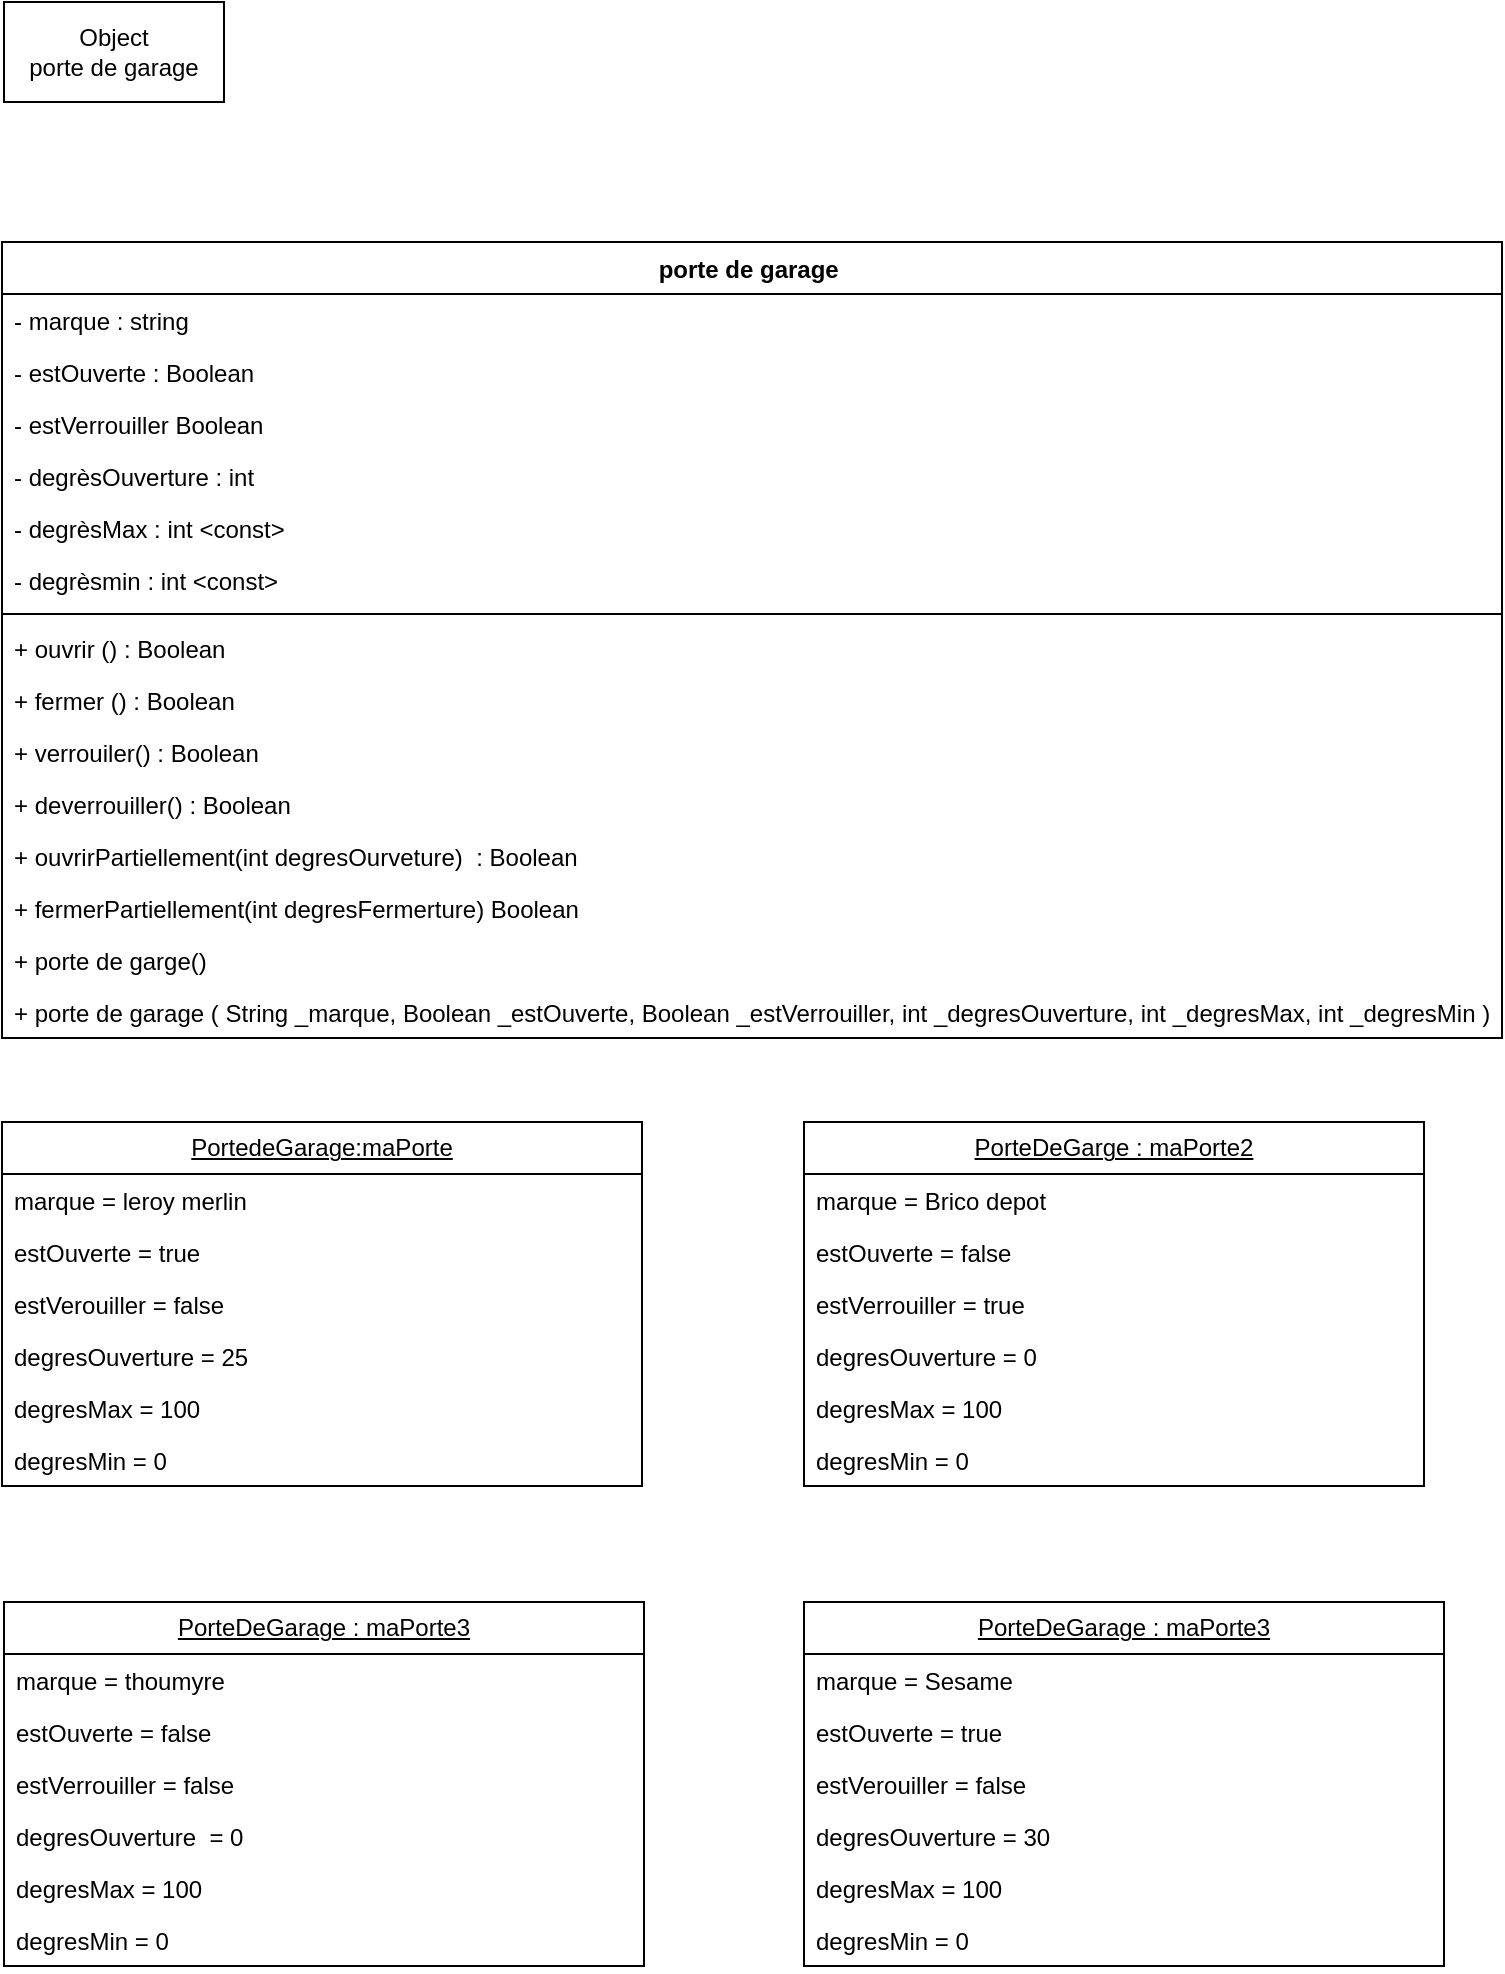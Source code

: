 <mxfile version="22.1.16" type="device">
  <diagram name="Page-1" id="oTgfKxOzE73Lbfcoc-3u">
    <mxGraphModel dx="618" dy="835" grid="1" gridSize="10" guides="1" tooltips="1" connect="1" arrows="1" fold="1" page="1" pageScale="1" pageWidth="827" pageHeight="1169" math="0" shadow="0">
      <root>
        <mxCell id="0" />
        <mxCell id="1" parent="0" />
        <mxCell id="nYvQ3l1KrjNQotqFMzTj-1" value="porte de garage&amp;nbsp;" style="swimlane;fontStyle=1;align=center;verticalAlign=top;childLayout=stackLayout;horizontal=1;startSize=26;horizontalStack=0;resizeParent=1;resizeParentMax=0;resizeLast=0;collapsible=1;marginBottom=0;whiteSpace=wrap;html=1;" vertex="1" parent="1">
          <mxGeometry x="39" y="160" width="750" height="398" as="geometry" />
        </mxCell>
        <mxCell id="nYvQ3l1KrjNQotqFMzTj-19" value="- marque : string" style="text;strokeColor=none;fillColor=none;align=left;verticalAlign=top;spacingLeft=4;spacingRight=4;overflow=hidden;rotatable=0;points=[[0,0.5],[1,0.5]];portConstraint=eastwest;whiteSpace=wrap;html=1;" vertex="1" parent="nYvQ3l1KrjNQotqFMzTj-1">
          <mxGeometry y="26" width="750" height="26" as="geometry" />
        </mxCell>
        <mxCell id="nYvQ3l1KrjNQotqFMzTj-2" value="- estOuverte : Boolean" style="text;strokeColor=none;fillColor=none;align=left;verticalAlign=top;spacingLeft=4;spacingRight=4;overflow=hidden;rotatable=0;points=[[0,0.5],[1,0.5]];portConstraint=eastwest;whiteSpace=wrap;html=1;" vertex="1" parent="nYvQ3l1KrjNQotqFMzTj-1">
          <mxGeometry y="52" width="750" height="26" as="geometry" />
        </mxCell>
        <mxCell id="nYvQ3l1KrjNQotqFMzTj-10" value="- estVerrouiller Boolean" style="text;strokeColor=none;fillColor=none;align=left;verticalAlign=top;spacingLeft=4;spacingRight=4;overflow=hidden;rotatable=0;points=[[0,0.5],[1,0.5]];portConstraint=eastwest;whiteSpace=wrap;html=1;" vertex="1" parent="nYvQ3l1KrjNQotqFMzTj-1">
          <mxGeometry y="78" width="750" height="26" as="geometry" />
        </mxCell>
        <mxCell id="nYvQ3l1KrjNQotqFMzTj-9" value="- degrèsOuverture : int" style="text;strokeColor=none;fillColor=none;align=left;verticalAlign=top;spacingLeft=4;spacingRight=4;overflow=hidden;rotatable=0;points=[[0,0.5],[1,0.5]];portConstraint=eastwest;whiteSpace=wrap;html=1;" vertex="1" parent="nYvQ3l1KrjNQotqFMzTj-1">
          <mxGeometry y="104" width="750" height="26" as="geometry" />
        </mxCell>
        <mxCell id="nYvQ3l1KrjNQotqFMzTj-8" value="- degrèsMax : int &amp;lt;const&amp;gt;" style="text;strokeColor=none;fillColor=none;align=left;verticalAlign=top;spacingLeft=4;spacingRight=4;overflow=hidden;rotatable=0;points=[[0,0.5],[1,0.5]];portConstraint=eastwest;whiteSpace=wrap;html=1;" vertex="1" parent="nYvQ3l1KrjNQotqFMzTj-1">
          <mxGeometry y="130" width="750" height="26" as="geometry" />
        </mxCell>
        <mxCell id="nYvQ3l1KrjNQotqFMzTj-22" value="- degrèsmin : int &amp;lt;const&amp;gt;" style="text;strokeColor=none;fillColor=none;align=left;verticalAlign=top;spacingLeft=4;spacingRight=4;overflow=hidden;rotatable=0;points=[[0,0.5],[1,0.5]];portConstraint=eastwest;whiteSpace=wrap;html=1;" vertex="1" parent="nYvQ3l1KrjNQotqFMzTj-1">
          <mxGeometry y="156" width="750" height="26" as="geometry" />
        </mxCell>
        <mxCell id="nYvQ3l1KrjNQotqFMzTj-3" value="" style="line;strokeWidth=1;fillColor=none;align=left;verticalAlign=middle;spacingTop=-1;spacingLeft=3;spacingRight=3;rotatable=0;labelPosition=right;points=[];portConstraint=eastwest;strokeColor=inherit;" vertex="1" parent="nYvQ3l1KrjNQotqFMzTj-1">
          <mxGeometry y="182" width="750" height="8" as="geometry" />
        </mxCell>
        <mxCell id="nYvQ3l1KrjNQotqFMzTj-4" value="+ ouvrir () : Boolean" style="text;strokeColor=none;fillColor=none;align=left;verticalAlign=top;spacingLeft=4;spacingRight=4;overflow=hidden;rotatable=0;points=[[0,0.5],[1,0.5]];portConstraint=eastwest;whiteSpace=wrap;html=1;" vertex="1" parent="nYvQ3l1KrjNQotqFMzTj-1">
          <mxGeometry y="190" width="750" height="26" as="geometry" />
        </mxCell>
        <mxCell id="nYvQ3l1KrjNQotqFMzTj-14" value="+ fermer () : Boolean" style="text;strokeColor=none;fillColor=none;align=left;verticalAlign=top;spacingLeft=4;spacingRight=4;overflow=hidden;rotatable=0;points=[[0,0.5],[1,0.5]];portConstraint=eastwest;whiteSpace=wrap;html=1;" vertex="1" parent="nYvQ3l1KrjNQotqFMzTj-1">
          <mxGeometry y="216" width="750" height="26" as="geometry" />
        </mxCell>
        <mxCell id="nYvQ3l1KrjNQotqFMzTj-23" value="+ verrouiler() : Boolean" style="text;strokeColor=none;fillColor=none;align=left;verticalAlign=top;spacingLeft=4;spacingRight=4;overflow=hidden;rotatable=0;points=[[0,0.5],[1,0.5]];portConstraint=eastwest;whiteSpace=wrap;html=1;" vertex="1" parent="nYvQ3l1KrjNQotqFMzTj-1">
          <mxGeometry y="242" width="750" height="26" as="geometry" />
        </mxCell>
        <mxCell id="nYvQ3l1KrjNQotqFMzTj-24" value="+ deverrouiller() : Boolean" style="text;strokeColor=none;fillColor=none;align=left;verticalAlign=top;spacingLeft=4;spacingRight=4;overflow=hidden;rotatable=0;points=[[0,0.5],[1,0.5]];portConstraint=eastwest;whiteSpace=wrap;html=1;" vertex="1" parent="nYvQ3l1KrjNQotqFMzTj-1">
          <mxGeometry y="268" width="750" height="26" as="geometry" />
        </mxCell>
        <mxCell id="nYvQ3l1KrjNQotqFMzTj-13" value="+ ouvrirPartiellement(int degresOurveture)&amp;nbsp; : Boolean" style="text;strokeColor=none;fillColor=none;align=left;verticalAlign=top;spacingLeft=4;spacingRight=4;overflow=hidden;rotatable=0;points=[[0,0.5],[1,0.5]];portConstraint=eastwest;whiteSpace=wrap;html=1;" vertex="1" parent="nYvQ3l1KrjNQotqFMzTj-1">
          <mxGeometry y="294" width="750" height="26" as="geometry" />
        </mxCell>
        <mxCell id="nYvQ3l1KrjNQotqFMzTj-27" value="+ fermerPartiellement(int degresFermerture) Boolean" style="text;strokeColor=none;fillColor=none;align=left;verticalAlign=top;spacingLeft=4;spacingRight=4;overflow=hidden;rotatable=0;points=[[0,0.5],[1,0.5]];portConstraint=eastwest;whiteSpace=wrap;html=1;" vertex="1" parent="nYvQ3l1KrjNQotqFMzTj-1">
          <mxGeometry y="320" width="750" height="26" as="geometry" />
        </mxCell>
        <mxCell id="nYvQ3l1KrjNQotqFMzTj-26" value="+ porte de garge()" style="text;strokeColor=none;fillColor=none;align=left;verticalAlign=top;spacingLeft=4;spacingRight=4;overflow=hidden;rotatable=0;points=[[0,0.5],[1,0.5]];portConstraint=eastwest;whiteSpace=wrap;html=1;" vertex="1" parent="nYvQ3l1KrjNQotqFMzTj-1">
          <mxGeometry y="346" width="750" height="26" as="geometry" />
        </mxCell>
        <mxCell id="nYvQ3l1KrjNQotqFMzTj-11" value="+ porte de garage ( String _marque, Boolean _estOuverte, Boolean _estVerrouiller, int _degresOuverture, int _degresMax, int _degresMin )" style="text;strokeColor=none;fillColor=none;align=left;verticalAlign=top;spacingLeft=4;spacingRight=4;overflow=hidden;rotatable=0;points=[[0,0.5],[1,0.5]];portConstraint=eastwest;whiteSpace=wrap;html=1;" vertex="1" parent="nYvQ3l1KrjNQotqFMzTj-1">
          <mxGeometry y="372" width="750" height="26" as="geometry" />
        </mxCell>
        <mxCell id="nYvQ3l1KrjNQotqFMzTj-5" value="Object&lt;br&gt;porte de garage" style="html=1;whiteSpace=wrap;" vertex="1" parent="1">
          <mxGeometry x="40" y="40" width="110" height="50" as="geometry" />
        </mxCell>
        <mxCell id="nYvQ3l1KrjNQotqFMzTj-15" value="&lt;u&gt;PortedeGarage:maPorte&lt;/u&gt;" style="swimlane;fontStyle=0;childLayout=stackLayout;horizontal=1;startSize=26;fillColor=none;horizontalStack=0;resizeParent=1;resizeParentMax=0;resizeLast=0;collapsible=1;marginBottom=0;whiteSpace=wrap;html=1;" vertex="1" parent="1">
          <mxGeometry x="39" y="600" width="320" height="182" as="geometry" />
        </mxCell>
        <mxCell id="nYvQ3l1KrjNQotqFMzTj-16" value="marque = leroy merlin" style="text;strokeColor=none;fillColor=none;align=left;verticalAlign=top;spacingLeft=4;spacingRight=4;overflow=hidden;rotatable=0;points=[[0,0.5],[1,0.5]];portConstraint=eastwest;whiteSpace=wrap;html=1;" vertex="1" parent="nYvQ3l1KrjNQotqFMzTj-15">
          <mxGeometry y="26" width="320" height="26" as="geometry" />
        </mxCell>
        <mxCell id="nYvQ3l1KrjNQotqFMzTj-17" value="estOuverte = true" style="text;strokeColor=none;fillColor=none;align=left;verticalAlign=top;spacingLeft=4;spacingRight=4;overflow=hidden;rotatable=0;points=[[0,0.5],[1,0.5]];portConstraint=eastwest;whiteSpace=wrap;html=1;" vertex="1" parent="nYvQ3l1KrjNQotqFMzTj-15">
          <mxGeometry y="52" width="320" height="26" as="geometry" />
        </mxCell>
        <mxCell id="nYvQ3l1KrjNQotqFMzTj-18" value="estVerouiller = false&amp;nbsp;" style="text;strokeColor=none;fillColor=none;align=left;verticalAlign=top;spacingLeft=4;spacingRight=4;overflow=hidden;rotatable=0;points=[[0,0.5],[1,0.5]];portConstraint=eastwest;whiteSpace=wrap;html=1;" vertex="1" parent="nYvQ3l1KrjNQotqFMzTj-15">
          <mxGeometry y="78" width="320" height="26" as="geometry" />
        </mxCell>
        <mxCell id="nYvQ3l1KrjNQotqFMzTj-21" value="degresOuverture = 25&lt;br&gt;" style="text;strokeColor=none;fillColor=none;align=left;verticalAlign=top;spacingLeft=4;spacingRight=4;overflow=hidden;rotatable=0;points=[[0,0.5],[1,0.5]];portConstraint=eastwest;whiteSpace=wrap;html=1;" vertex="1" parent="nYvQ3l1KrjNQotqFMzTj-15">
          <mxGeometry y="104" width="320" height="26" as="geometry" />
        </mxCell>
        <mxCell id="nYvQ3l1KrjNQotqFMzTj-20" value="degresMax = 100" style="text;strokeColor=none;fillColor=none;align=left;verticalAlign=top;spacingLeft=4;spacingRight=4;overflow=hidden;rotatable=0;points=[[0,0.5],[1,0.5]];portConstraint=eastwest;whiteSpace=wrap;html=1;" vertex="1" parent="nYvQ3l1KrjNQotqFMzTj-15">
          <mxGeometry y="130" width="320" height="26" as="geometry" />
        </mxCell>
        <mxCell id="nYvQ3l1KrjNQotqFMzTj-28" value="degresMin = 0" style="text;strokeColor=none;fillColor=none;align=left;verticalAlign=top;spacingLeft=4;spacingRight=4;overflow=hidden;rotatable=0;points=[[0,0.5],[1,0.5]];portConstraint=eastwest;whiteSpace=wrap;html=1;" vertex="1" parent="nYvQ3l1KrjNQotqFMzTj-15">
          <mxGeometry y="156" width="320" height="26" as="geometry" />
        </mxCell>
        <mxCell id="nYvQ3l1KrjNQotqFMzTj-29" value="&lt;u&gt;PorteDeGarge : maPorte2&lt;/u&gt;" style="swimlane;fontStyle=0;childLayout=stackLayout;horizontal=1;startSize=26;fillColor=none;horizontalStack=0;resizeParent=1;resizeParentMax=0;resizeLast=0;collapsible=1;marginBottom=0;whiteSpace=wrap;html=1;" vertex="1" parent="1">
          <mxGeometry x="440" y="600" width="310" height="182" as="geometry" />
        </mxCell>
        <mxCell id="nYvQ3l1KrjNQotqFMzTj-30" value="marque = Brico depot" style="text;strokeColor=none;fillColor=none;align=left;verticalAlign=top;spacingLeft=4;spacingRight=4;overflow=hidden;rotatable=0;points=[[0,0.5],[1,0.5]];portConstraint=eastwest;whiteSpace=wrap;html=1;" vertex="1" parent="nYvQ3l1KrjNQotqFMzTj-29">
          <mxGeometry y="26" width="310" height="26" as="geometry" />
        </mxCell>
        <mxCell id="nYvQ3l1KrjNQotqFMzTj-31" value="estOuverte = false" style="text;strokeColor=none;fillColor=none;align=left;verticalAlign=top;spacingLeft=4;spacingRight=4;overflow=hidden;rotatable=0;points=[[0,0.5],[1,0.5]];portConstraint=eastwest;whiteSpace=wrap;html=1;" vertex="1" parent="nYvQ3l1KrjNQotqFMzTj-29">
          <mxGeometry y="52" width="310" height="26" as="geometry" />
        </mxCell>
        <mxCell id="nYvQ3l1KrjNQotqFMzTj-32" value="estVerrouiller = true" style="text;strokeColor=none;fillColor=none;align=left;verticalAlign=top;spacingLeft=4;spacingRight=4;overflow=hidden;rotatable=0;points=[[0,0.5],[1,0.5]];portConstraint=eastwest;whiteSpace=wrap;html=1;" vertex="1" parent="nYvQ3l1KrjNQotqFMzTj-29">
          <mxGeometry y="78" width="310" height="26" as="geometry" />
        </mxCell>
        <mxCell id="nYvQ3l1KrjNQotqFMzTj-35" value="degresOuverture = 0" style="text;strokeColor=none;fillColor=none;align=left;verticalAlign=top;spacingLeft=4;spacingRight=4;overflow=hidden;rotatable=0;points=[[0,0.5],[1,0.5]];portConstraint=eastwest;whiteSpace=wrap;html=1;" vertex="1" parent="nYvQ3l1KrjNQotqFMzTj-29">
          <mxGeometry y="104" width="310" height="26" as="geometry" />
        </mxCell>
        <mxCell id="nYvQ3l1KrjNQotqFMzTj-34" value="degresMax = 100" style="text;strokeColor=none;fillColor=none;align=left;verticalAlign=top;spacingLeft=4;spacingRight=4;overflow=hidden;rotatable=0;points=[[0,0.5],[1,0.5]];portConstraint=eastwest;whiteSpace=wrap;html=1;" vertex="1" parent="nYvQ3l1KrjNQotqFMzTj-29">
          <mxGeometry y="130" width="310" height="26" as="geometry" />
        </mxCell>
        <mxCell id="nYvQ3l1KrjNQotqFMzTj-33" value="degresMin = 0" style="text;strokeColor=none;fillColor=none;align=left;verticalAlign=top;spacingLeft=4;spacingRight=4;overflow=hidden;rotatable=0;points=[[0,0.5],[1,0.5]];portConstraint=eastwest;whiteSpace=wrap;html=1;" vertex="1" parent="nYvQ3l1KrjNQotqFMzTj-29">
          <mxGeometry y="156" width="310" height="26" as="geometry" />
        </mxCell>
        <mxCell id="nYvQ3l1KrjNQotqFMzTj-36" value="&lt;u&gt;PorteDeGarage : maPorte3&lt;/u&gt;" style="swimlane;fontStyle=0;childLayout=stackLayout;horizontal=1;startSize=26;fillColor=none;horizontalStack=0;resizeParent=1;resizeParentMax=0;resizeLast=0;collapsible=1;marginBottom=0;whiteSpace=wrap;html=1;" vertex="1" parent="1">
          <mxGeometry x="40" y="840" width="320" height="182" as="geometry" />
        </mxCell>
        <mxCell id="nYvQ3l1KrjNQotqFMzTj-38" value="marque = thoumyre" style="text;strokeColor=none;fillColor=none;align=left;verticalAlign=top;spacingLeft=4;spacingRight=4;overflow=hidden;rotatable=0;points=[[0,0.5],[1,0.5]];portConstraint=eastwest;whiteSpace=wrap;html=1;" vertex="1" parent="nYvQ3l1KrjNQotqFMzTj-36">
          <mxGeometry y="26" width="320" height="26" as="geometry" />
        </mxCell>
        <mxCell id="nYvQ3l1KrjNQotqFMzTj-50" value="estOuverte = false" style="text;strokeColor=none;fillColor=none;align=left;verticalAlign=top;spacingLeft=4;spacingRight=4;overflow=hidden;rotatable=0;points=[[0,0.5],[1,0.5]];portConstraint=eastwest;whiteSpace=wrap;html=1;" vertex="1" parent="nYvQ3l1KrjNQotqFMzTj-36">
          <mxGeometry y="52" width="320" height="26" as="geometry" />
        </mxCell>
        <mxCell id="nYvQ3l1KrjNQotqFMzTj-39" value="estVerrouiller = false" style="text;strokeColor=none;fillColor=none;align=left;verticalAlign=top;spacingLeft=4;spacingRight=4;overflow=hidden;rotatable=0;points=[[0,0.5],[1,0.5]];portConstraint=eastwest;whiteSpace=wrap;html=1;" vertex="1" parent="nYvQ3l1KrjNQotqFMzTj-36">
          <mxGeometry y="78" width="320" height="26" as="geometry" />
        </mxCell>
        <mxCell id="nYvQ3l1KrjNQotqFMzTj-42" value="degresOuverture&amp;nbsp; = 0" style="text;strokeColor=none;fillColor=none;align=left;verticalAlign=top;spacingLeft=4;spacingRight=4;overflow=hidden;rotatable=0;points=[[0,0.5],[1,0.5]];portConstraint=eastwest;whiteSpace=wrap;html=1;" vertex="1" parent="nYvQ3l1KrjNQotqFMzTj-36">
          <mxGeometry y="104" width="320" height="26" as="geometry" />
        </mxCell>
        <mxCell id="nYvQ3l1KrjNQotqFMzTj-41" value="degresMax = 100" style="text;strokeColor=none;fillColor=none;align=left;verticalAlign=top;spacingLeft=4;spacingRight=4;overflow=hidden;rotatable=0;points=[[0,0.5],[1,0.5]];portConstraint=eastwest;whiteSpace=wrap;html=1;" vertex="1" parent="nYvQ3l1KrjNQotqFMzTj-36">
          <mxGeometry y="130" width="320" height="26" as="geometry" />
        </mxCell>
        <mxCell id="nYvQ3l1KrjNQotqFMzTj-40" value="degresMin = 0" style="text;strokeColor=none;fillColor=none;align=left;verticalAlign=top;spacingLeft=4;spacingRight=4;overflow=hidden;rotatable=0;points=[[0,0.5],[1,0.5]];portConstraint=eastwest;whiteSpace=wrap;html=1;" vertex="1" parent="nYvQ3l1KrjNQotqFMzTj-36">
          <mxGeometry y="156" width="320" height="26" as="geometry" />
        </mxCell>
        <mxCell id="nYvQ3l1KrjNQotqFMzTj-43" value="&lt;u&gt;PorteDeGarage : maPorte3&lt;/u&gt;" style="swimlane;fontStyle=0;childLayout=stackLayout;horizontal=1;startSize=26;fillColor=none;horizontalStack=0;resizeParent=1;resizeParentMax=0;resizeLast=0;collapsible=1;marginBottom=0;whiteSpace=wrap;html=1;" vertex="1" parent="1">
          <mxGeometry x="440" y="840" width="320" height="182" as="geometry" />
        </mxCell>
        <mxCell id="nYvQ3l1KrjNQotqFMzTj-44" value="marque = Sesame" style="text;strokeColor=none;fillColor=none;align=left;verticalAlign=top;spacingLeft=4;spacingRight=4;overflow=hidden;rotatable=0;points=[[0,0.5],[1,0.5]];portConstraint=eastwest;whiteSpace=wrap;html=1;" vertex="1" parent="nYvQ3l1KrjNQotqFMzTj-43">
          <mxGeometry y="26" width="320" height="26" as="geometry" />
        </mxCell>
        <mxCell id="nYvQ3l1KrjNQotqFMzTj-45" value="estOuverte = true" style="text;strokeColor=none;fillColor=none;align=left;verticalAlign=top;spacingLeft=4;spacingRight=4;overflow=hidden;rotatable=0;points=[[0,0.5],[1,0.5]];portConstraint=eastwest;whiteSpace=wrap;html=1;" vertex="1" parent="nYvQ3l1KrjNQotqFMzTj-43">
          <mxGeometry y="52" width="320" height="26" as="geometry" />
        </mxCell>
        <mxCell id="nYvQ3l1KrjNQotqFMzTj-46" value="estVerouiller = false" style="text;strokeColor=none;fillColor=none;align=left;verticalAlign=top;spacingLeft=4;spacingRight=4;overflow=hidden;rotatable=0;points=[[0,0.5],[1,0.5]];portConstraint=eastwest;whiteSpace=wrap;html=1;" vertex="1" parent="nYvQ3l1KrjNQotqFMzTj-43">
          <mxGeometry y="78" width="320" height="26" as="geometry" />
        </mxCell>
        <mxCell id="nYvQ3l1KrjNQotqFMzTj-49" value="degresOuverture = 30" style="text;strokeColor=none;fillColor=none;align=left;verticalAlign=top;spacingLeft=4;spacingRight=4;overflow=hidden;rotatable=0;points=[[0,0.5],[1,0.5]];portConstraint=eastwest;whiteSpace=wrap;html=1;" vertex="1" parent="nYvQ3l1KrjNQotqFMzTj-43">
          <mxGeometry y="104" width="320" height="26" as="geometry" />
        </mxCell>
        <mxCell id="nYvQ3l1KrjNQotqFMzTj-48" value="degresMax = 100" style="text;strokeColor=none;fillColor=none;align=left;verticalAlign=top;spacingLeft=4;spacingRight=4;overflow=hidden;rotatable=0;points=[[0,0.5],[1,0.5]];portConstraint=eastwest;whiteSpace=wrap;html=1;" vertex="1" parent="nYvQ3l1KrjNQotqFMzTj-43">
          <mxGeometry y="130" width="320" height="26" as="geometry" />
        </mxCell>
        <mxCell id="nYvQ3l1KrjNQotqFMzTj-47" value="degresMin = 0" style="text;strokeColor=none;fillColor=none;align=left;verticalAlign=top;spacingLeft=4;spacingRight=4;overflow=hidden;rotatable=0;points=[[0,0.5],[1,0.5]];portConstraint=eastwest;whiteSpace=wrap;html=1;" vertex="1" parent="nYvQ3l1KrjNQotqFMzTj-43">
          <mxGeometry y="156" width="320" height="26" as="geometry" />
        </mxCell>
      </root>
    </mxGraphModel>
  </diagram>
</mxfile>
